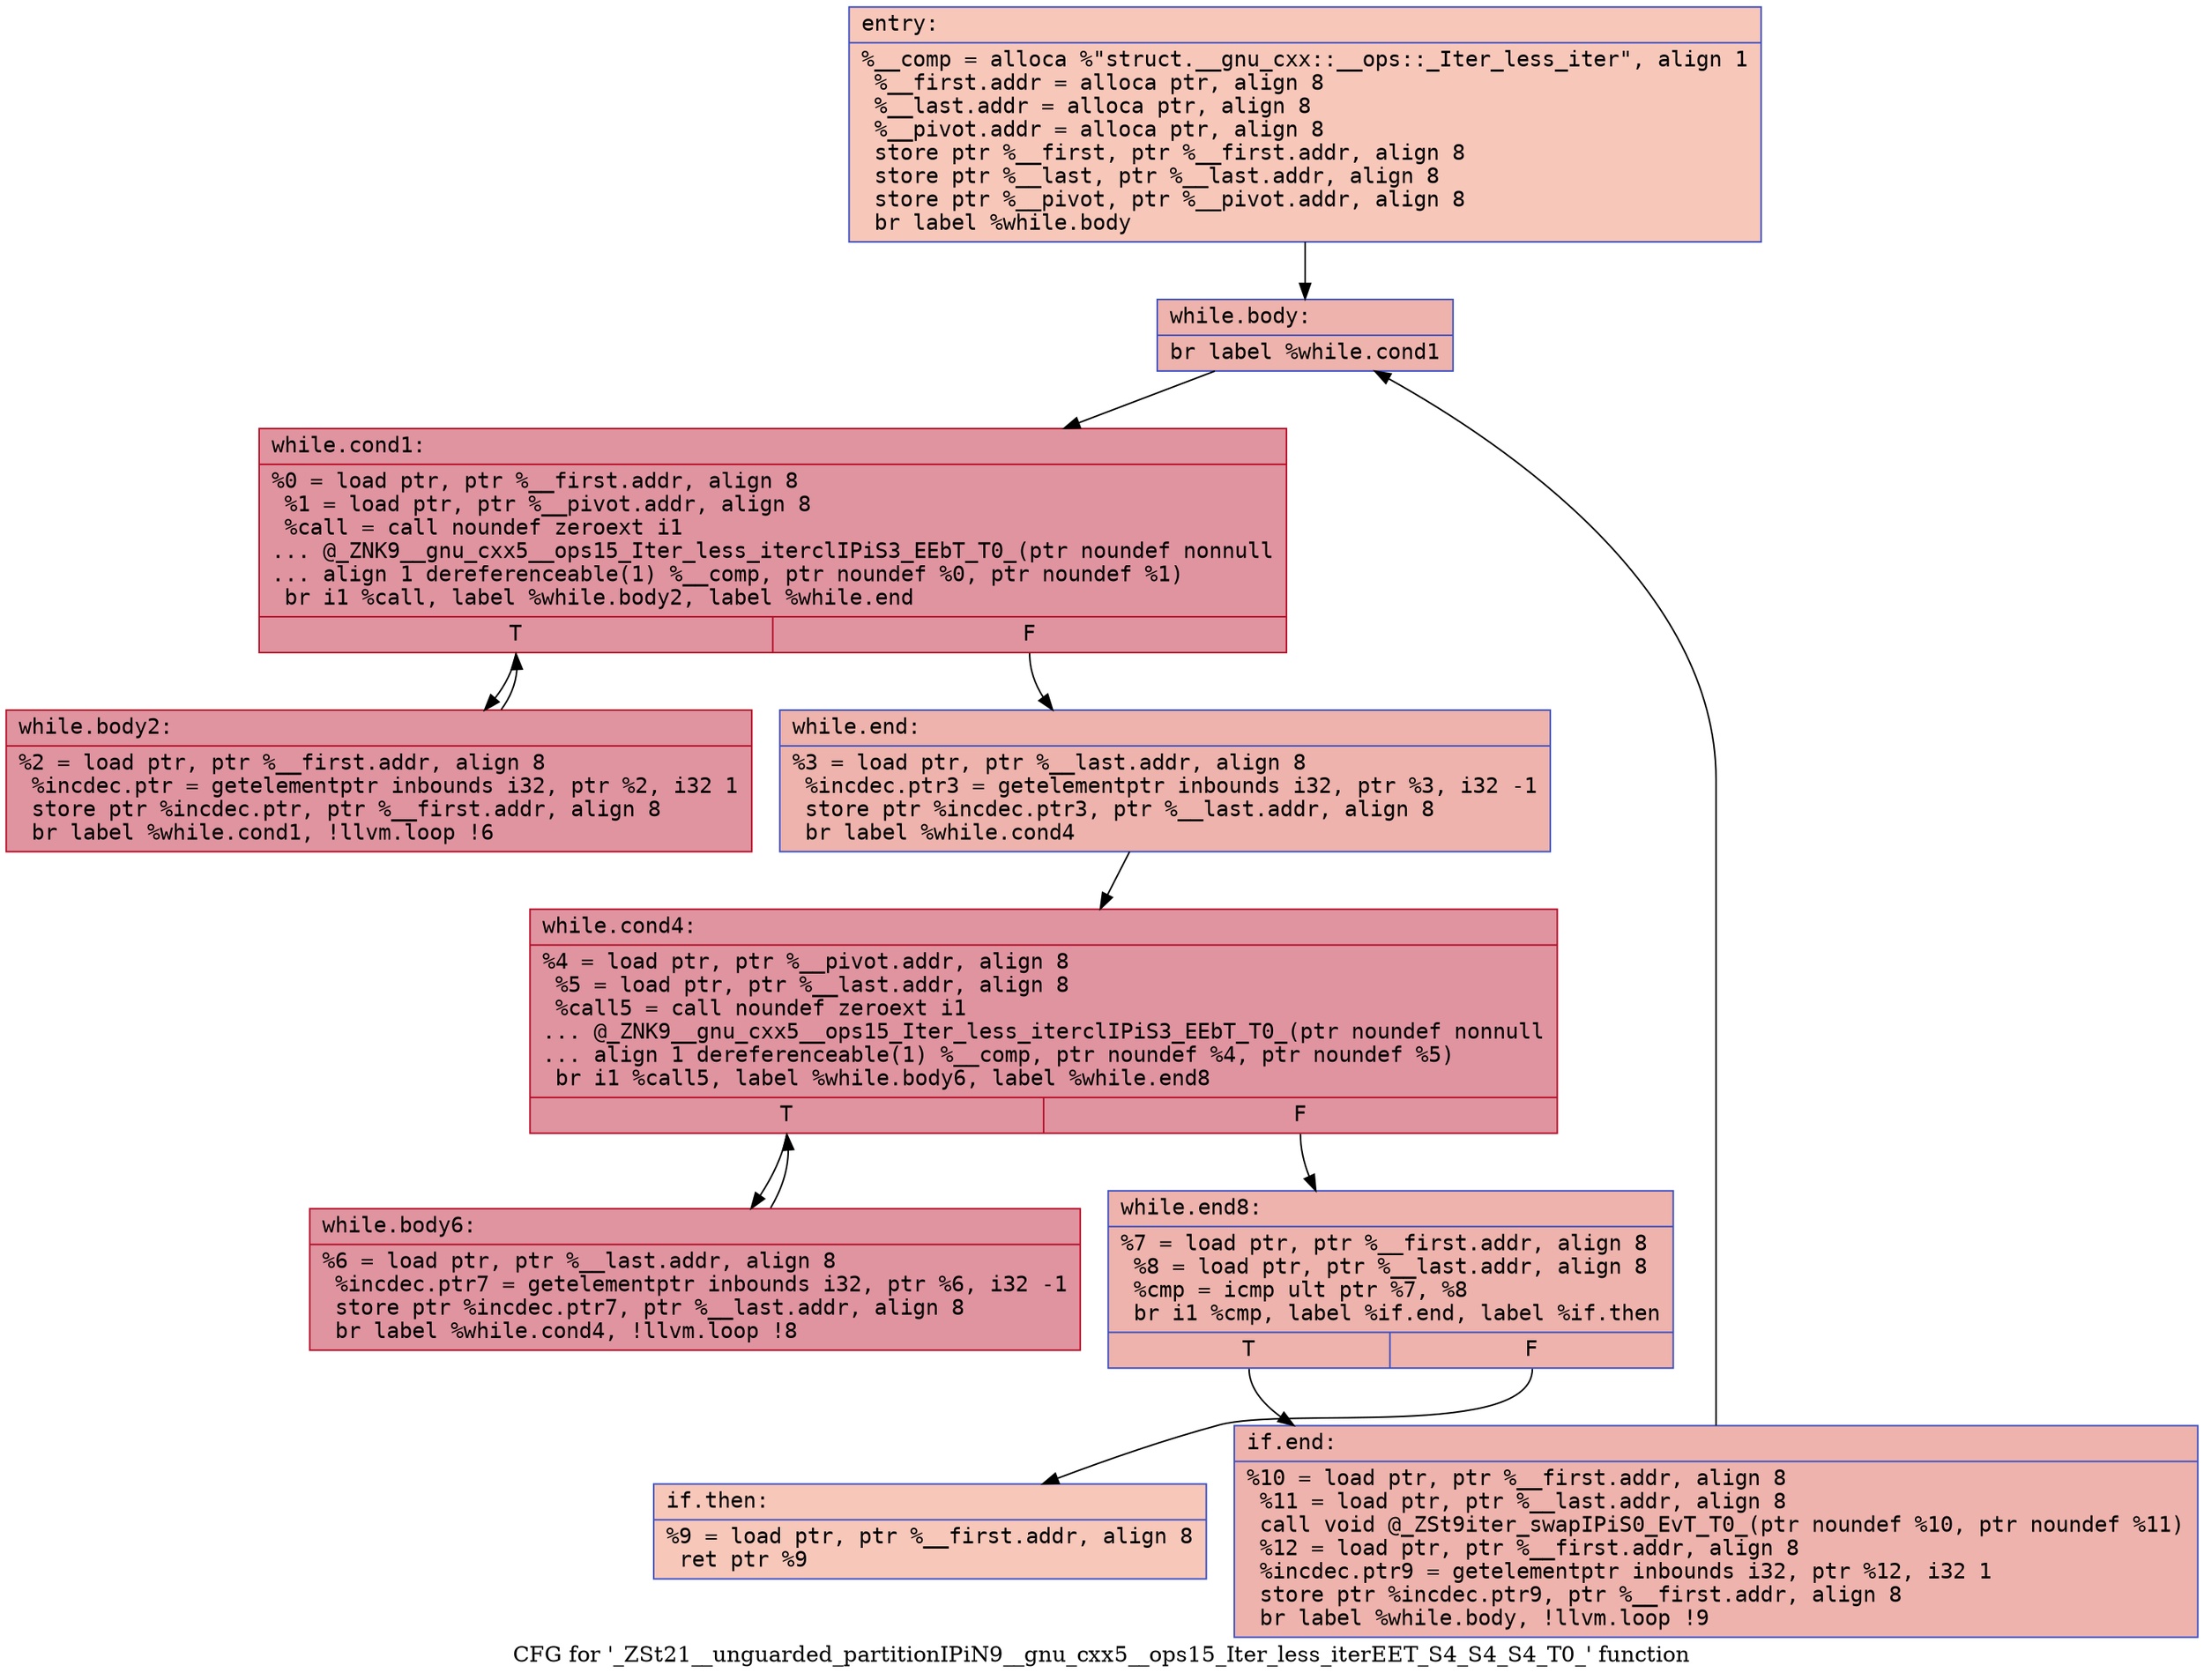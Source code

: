digraph "CFG for '_ZSt21__unguarded_partitionIPiN9__gnu_cxx5__ops15_Iter_less_iterEET_S4_S4_S4_T0_' function" {
	label="CFG for '_ZSt21__unguarded_partitionIPiN9__gnu_cxx5__ops15_Iter_less_iterEET_S4_S4_S4_T0_' function";

	Node0x55aea9369a40 [shape=record,color="#3d50c3ff", style=filled, fillcolor="#ec7f6370" fontname="Courier",label="{entry:\l|  %__comp = alloca %\"struct.__gnu_cxx::__ops::_Iter_less_iter\", align 1\l  %__first.addr = alloca ptr, align 8\l  %__last.addr = alloca ptr, align 8\l  %__pivot.addr = alloca ptr, align 8\l  store ptr %__first, ptr %__first.addr, align 8\l  store ptr %__last, ptr %__last.addr, align 8\l  store ptr %__pivot, ptr %__pivot.addr, align 8\l  br label %while.body\l}"];
	Node0x55aea9369a40 -> Node0x55aea9369e70[tooltip="entry -> while.body\nProbability 100.00%" ];
	Node0x55aea9369e70 [shape=record,color="#3d50c3ff", style=filled, fillcolor="#d6524470" fontname="Courier",label="{while.body:\l|  br label %while.cond1\l}"];
	Node0x55aea9369e70 -> Node0x55aea9369f60[tooltip="while.body -> while.cond1\nProbability 100.00%" ];
	Node0x55aea9369f60 [shape=record,color="#b70d28ff", style=filled, fillcolor="#b70d2870" fontname="Courier",label="{while.cond1:\l|  %0 = load ptr, ptr %__first.addr, align 8\l  %1 = load ptr, ptr %__pivot.addr, align 8\l  %call = call noundef zeroext i1\l... @_ZNK9__gnu_cxx5__ops15_Iter_less_iterclIPiS3_EEbT_T0_(ptr noundef nonnull\l... align 1 dereferenceable(1) %__comp, ptr noundef %0, ptr noundef %1)\l  br i1 %call, label %while.body2, label %while.end\l|{<s0>T|<s1>F}}"];
	Node0x55aea9369f60:s0 -> Node0x55aea936a210[tooltip="while.cond1 -> while.body2\nProbability 96.88%" ];
	Node0x55aea9369f60:s1 -> Node0x55aea936a260[tooltip="while.cond1 -> while.end\nProbability 3.12%" ];
	Node0x55aea936a210 [shape=record,color="#b70d28ff", style=filled, fillcolor="#b70d2870" fontname="Courier",label="{while.body2:\l|  %2 = load ptr, ptr %__first.addr, align 8\l  %incdec.ptr = getelementptr inbounds i32, ptr %2, i32 1\l  store ptr %incdec.ptr, ptr %__first.addr, align 8\l  br label %while.cond1, !llvm.loop !6\l}"];
	Node0x55aea936a210 -> Node0x55aea9369f60[tooltip="while.body2 -> while.cond1\nProbability 100.00%" ];
	Node0x55aea936a260 [shape=record,color="#3d50c3ff", style=filled, fillcolor="#d6524470" fontname="Courier",label="{while.end:\l|  %3 = load ptr, ptr %__last.addr, align 8\l  %incdec.ptr3 = getelementptr inbounds i32, ptr %3, i32 -1\l  store ptr %incdec.ptr3, ptr %__last.addr, align 8\l  br label %while.cond4\l}"];
	Node0x55aea936a260 -> Node0x55aea936aa10[tooltip="while.end -> while.cond4\nProbability 100.00%" ];
	Node0x55aea936aa10 [shape=record,color="#b70d28ff", style=filled, fillcolor="#b70d2870" fontname="Courier",label="{while.cond4:\l|  %4 = load ptr, ptr %__pivot.addr, align 8\l  %5 = load ptr, ptr %__last.addr, align 8\l  %call5 = call noundef zeroext i1\l... @_ZNK9__gnu_cxx5__ops15_Iter_less_iterclIPiS3_EEbT_T0_(ptr noundef nonnull\l... align 1 dereferenceable(1) %__comp, ptr noundef %4, ptr noundef %5)\l  br i1 %call5, label %while.body6, label %while.end8\l|{<s0>T|<s1>F}}"];
	Node0x55aea936aa10:s0 -> Node0x55aea936ad20[tooltip="while.cond4 -> while.body6\nProbability 96.88%" ];
	Node0x55aea936aa10:s1 -> Node0x55aea936ad70[tooltip="while.cond4 -> while.end8\nProbability 3.12%" ];
	Node0x55aea936ad20 [shape=record,color="#b70d28ff", style=filled, fillcolor="#b70d2870" fontname="Courier",label="{while.body6:\l|  %6 = load ptr, ptr %__last.addr, align 8\l  %incdec.ptr7 = getelementptr inbounds i32, ptr %6, i32 -1\l  store ptr %incdec.ptr7, ptr %__last.addr, align 8\l  br label %while.cond4, !llvm.loop !8\l}"];
	Node0x55aea936ad20 -> Node0x55aea936aa10[tooltip="while.body6 -> while.cond4\nProbability 100.00%" ];
	Node0x55aea936ad70 [shape=record,color="#3d50c3ff", style=filled, fillcolor="#d6524470" fontname="Courier",label="{while.end8:\l|  %7 = load ptr, ptr %__first.addr, align 8\l  %8 = load ptr, ptr %__last.addr, align 8\l  %cmp = icmp ult ptr %7, %8\l  br i1 %cmp, label %if.end, label %if.then\l|{<s0>T|<s1>F}}"];
	Node0x55aea936ad70:s0 -> Node0x55aea936b360[tooltip="while.end8 -> if.end\nProbability 96.88%" ];
	Node0x55aea936ad70:s1 -> Node0x55aea936b3d0[tooltip="while.end8 -> if.then\nProbability 3.12%" ];
	Node0x55aea936b3d0 [shape=record,color="#3d50c3ff", style=filled, fillcolor="#ec7f6370" fontname="Courier",label="{if.then:\l|  %9 = load ptr, ptr %__first.addr, align 8\l  ret ptr %9\l}"];
	Node0x55aea936b360 [shape=record,color="#3d50c3ff", style=filled, fillcolor="#d6524470" fontname="Courier",label="{if.end:\l|  %10 = load ptr, ptr %__first.addr, align 8\l  %11 = load ptr, ptr %__last.addr, align 8\l  call void @_ZSt9iter_swapIPiS0_EvT_T0_(ptr noundef %10, ptr noundef %11)\l  %12 = load ptr, ptr %__first.addr, align 8\l  %incdec.ptr9 = getelementptr inbounds i32, ptr %12, i32 1\l  store ptr %incdec.ptr9, ptr %__first.addr, align 8\l  br label %while.body, !llvm.loop !9\l}"];
	Node0x55aea936b360 -> Node0x55aea9369e70[tooltip="if.end -> while.body\nProbability 100.00%" ];
}
